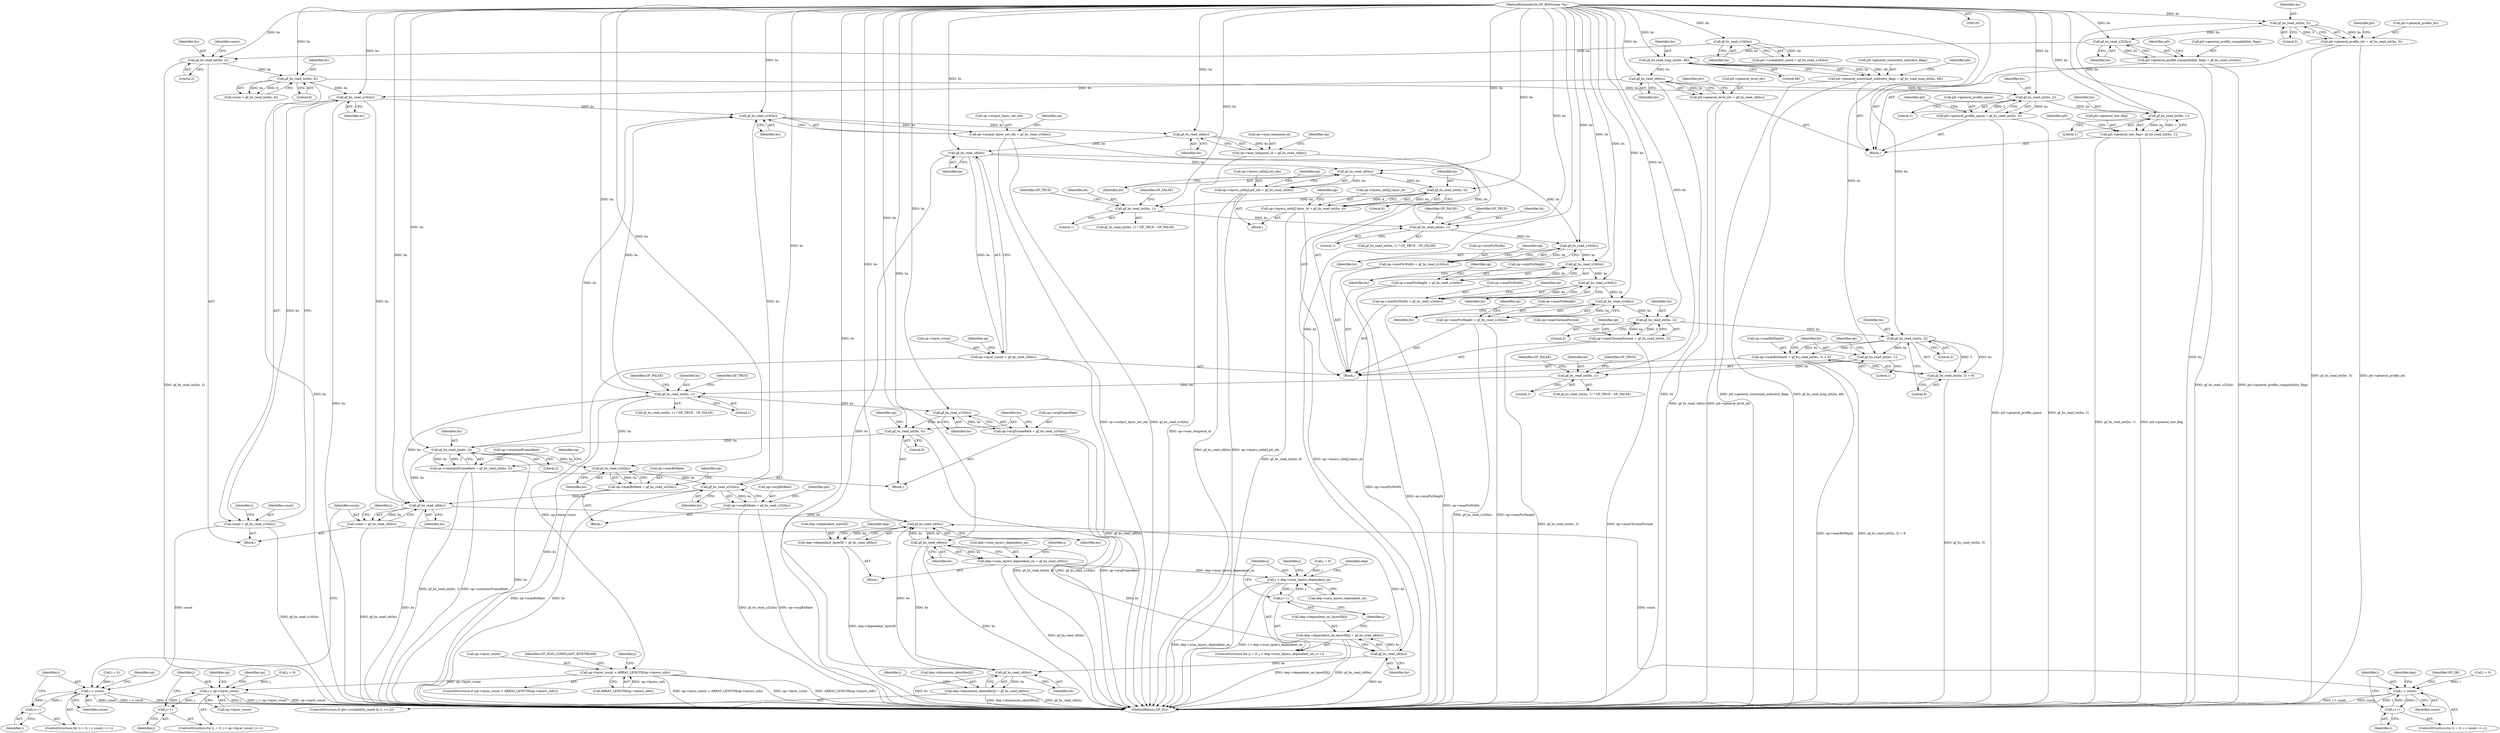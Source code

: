 digraph "0_gpac_90dc7f853d31b0a4e9441cba97feccf36d8b69a4@API" {
"1000172" [label="(Call,gf_bs_read_int(bs, 5))"];
"1000165" [label="(Call,gf_bs_read_int(bs, 1))"];
"1000158" [label="(Call,gf_bs_read_int(bs, 2))"];
"1000132" [label="(Call,gf_bs_read_int(bs, 6))"];
"1000127" [label="(Call,gf_bs_read_int(bs, 2))"];
"1000125" [label="(Call,gf_bs_read_u16(bs))"];
"1000105" [label="(MethodParameterIn,GF_BitStream *bs)"];
"1000192" [label="(Call,gf_bs_read_u8(bs))"];
"1000185" [label="(Call,gf_bs_read_long_int(bs, 48))"];
"1000179" [label="(Call,gf_bs_read_u32(bs))"];
"1000172" [label="(Call,gf_bs_read_int(bs, 5))"];
"1000168" [label="(Call,ptl->general_profile_idc = gf_bs_read_int(bs, 5))"];
"1000175" [label="(Call,ptl->general_profile_compatibility_flags = gf_bs_read_u32(bs))"];
"1000181" [label="(Call,ptl->general_constraint_indicator_flags = gf_bs_read_long_int(bs, 48))"];
"1000154" [label="(Call,ptl->general_profile_space = gf_bs_read_int(bs, 2))"];
"1000161" [label="(Call,ptl->general_tier_flag= gf_bs_read_int(bs, 1))"];
"1000188" [label="(Call,ptl->general_level_idc = gf_bs_read_u8(bs))"];
"1000201" [label="(Call,gf_bs_read_u16(bs))"];
"1000199" [label="(Call,count = gf_bs_read_u16(bs))"];
"1000207" [label="(Call,i < count)"];
"1000210" [label="(Call,i++)"];
"1000226" [label="(Call,gf_bs_read_u16(bs))"];
"1000222" [label="(Call,op->output_layer_set_idx = gf_bs_read_u16(bs))"];
"1000232" [label="(Call,gf_bs_read_u8(bs))"];
"1000228" [label="(Call,op->max_temporal_id = gf_bs_read_u8(bs))"];
"1000238" [label="(Call,gf_bs_read_u8(bs))"];
"1000234" [label="(Call,op->layer_count = gf_bs_read_u8(bs))"];
"1000241" [label="(Call,op->layer_count > ARRAY_LENGTH(op->layers_info))"];
"1000255" [label="(Call,j < op->layer_count)"];
"1000260" [label="(Call,j++)"];
"1000271" [label="(Call,gf_bs_read_u8(bs))"];
"1000263" [label="(Call,op->layers_info[j].ptl_idx = gf_bs_read_u8(bs))"];
"1000281" [label="(Call,gf_bs_read_int(bs, 6))"];
"1000273" [label="(Call,op->layers_info[j].layer_id = gf_bs_read_int(bs, 6))"];
"1000293" [label="(Call,gf_bs_read_int(bs, 1))"];
"1000307" [label="(Call,gf_bs_read_int(bs, 1))"];
"1000316" [label="(Call,gf_bs_read_u16(bs))"];
"1000312" [label="(Call,op->minPicWidth = gf_bs_read_u16(bs))"];
"1000322" [label="(Call,gf_bs_read_u16(bs))"];
"1000318" [label="(Call,op->minPicHeight = gf_bs_read_u16(bs))"];
"1000328" [label="(Call,gf_bs_read_u16(bs))"];
"1000324" [label="(Call,op->maxPicWidth = gf_bs_read_u16(bs))"];
"1000334" [label="(Call,gf_bs_read_u16(bs))"];
"1000330" [label="(Call,op->maxPicHeight = gf_bs_read_u16(bs))"];
"1000340" [label="(Call,gf_bs_read_int(bs, 2))"];
"1000336" [label="(Call,op->maxChromaFormat = gf_bs_read_int(bs, 2))"];
"1000348" [label="(Call,gf_bs_read_int(bs, 3))"];
"1000343" [label="(Call,op->maxBitDepth = gf_bs_read_int(bs, 3) + 8)"];
"1000347" [label="(Call,gf_bs_read_int(bs, 3) + 8)"];
"1000352" [label="(Call,gf_bs_read_int(bs, 1))"];
"1000360" [label="(Call,gf_bs_read_int(bs, 1))"];
"1000370" [label="(Call,gf_bs_read_int(bs, 1))"];
"1000384" [label="(Call,gf_bs_read_u16(bs))"];
"1000380" [label="(Call,op->avgFrameRate = gf_bs_read_u16(bs))"];
"1000386" [label="(Call,gf_bs_read_int(bs, 6))"];
"1000393" [label="(Call,gf_bs_read_int(bs, 2))"];
"1000389" [label="(Call,op->constantFrameRate = gf_bs_read_int(bs, 2))"];
"1000405" [label="(Call,gf_bs_read_u32(bs))"];
"1000401" [label="(Call,op->maxBitRate = gf_bs_read_u32(bs))"];
"1000411" [label="(Call,gf_bs_read_u32(bs))"];
"1000407" [label="(Call,op->avgBitRate = gf_bs_read_u32(bs))"];
"1000420" [label="(Call,gf_bs_read_u8(bs))"];
"1000418" [label="(Call,count = gf_bs_read_u8(bs))"];
"1000426" [label="(Call,i < count)"];
"1000429" [label="(Call,i++)"];
"1000445" [label="(Call,gf_bs_read_u8(bs))"];
"1000441" [label="(Call,dep->dependent_layerID = gf_bs_read_u8(bs))"];
"1000451" [label="(Call,gf_bs_read_u8(bs))"];
"1000447" [label="(Call,dep->num_layers_dependent_on = gf_bs_read_u8(bs))"];
"1000457" [label="(Call,j < dep->num_layers_dependent_on)"];
"1000462" [label="(Call,j++)"];
"1000470" [label="(Call,gf_bs_read_u8(bs))"];
"1000464" [label="(Call,dep->dependent_on_layerID[j] = gf_bs_read_u8(bs))"];
"1000496" [label="(Call,gf_bs_read_u8(bs))"];
"1000490" [label="(Call,dep->dimension_identifier[j] = gf_bs_read_u8(bs))"];
"1000177" [label="(Identifier,ptl)"];
"1000241" [label="(Call,op->layer_count > ARRAY_LENGTH(op->layers_info))"];
"1000243" [label="(Identifier,op)"];
"1000229" [label="(Call,op->max_temporal_id)"];
"1000482" [label="(ControlStructure,if (ptr->scalability_mask & (1 << j)))"];
"1000170" [label="(Identifier,ptl)"];
"1000200" [label="(Identifier,count)"];
"1000222" [label="(Call,op->output_layer_set_idx = gf_bs_read_u16(bs))"];
"1000332" [label="(Identifier,op)"];
"1000452" [label="(Identifier,bs)"];
"1000347" [label="(Call,gf_bs_read_int(bs, 3) + 8)"];
"1000322" [label="(Call,gf_bs_read_u16(bs))"];
"1000314" [label="(Identifier,op)"];
"1000256" [label="(Identifier,j)"];
"1000207" [label="(Call,i < count)"];
"1000262" [label="(Block,)"];
"1000442" [label="(Call,dep->dependent_layerID)"];
"1000133" [label="(Identifier,bs)"];
"1000348" [label="(Call,gf_bs_read_int(bs, 3))"];
"1000344" [label="(Call,op->maxBitDepth)"];
"1000283" [label="(Literal,6)"];
"1000491" [label="(Call,dep->dimension_identifier[j])"];
"1000210" [label="(Call,i++)"];
"1000331" [label="(Call,op->maxPicHeight)"];
"1000463" [label="(Identifier,j)"];
"1000199" [label="(Call,count = gf_bs_read_u16(bs))"];
"1000129" [label="(Literal,2)"];
"1000212" [label="(Block,)"];
"1000188" [label="(Call,ptl->general_level_idc = gf_bs_read_u8(bs))"];
"1000455" [label="(Identifier,j)"];
"1000370" [label="(Call,gf_bs_read_int(bs, 1))"];
"1000161" [label="(Call,ptl->general_tier_flag= gf_bs_read_int(bs, 1))"];
"1000134" [label="(Literal,6)"];
"1000228" [label="(Call,op->max_temporal_id = gf_bs_read_u8(bs))"];
"1000132" [label="(Call,gf_bs_read_int(bs, 6))"];
"1000309" [label="(Literal,1)"];
"1000337" [label="(Call,op->maxChromaFormat)"];
"1000127" [label="(Call,gf_bs_read_int(bs, 2))"];
"1000234" [label="(Call,op->layer_count = gf_bs_read_u8(bs))"];
"1000422" [label="(ControlStructure,for (i = 0; i < count; i++))"];
"1000317" [label="(Identifier,bs)"];
"1000319" [label="(Call,op->minPicHeight)"];
"1000257" [label="(Call,op->layer_count)"];
"1000371" [label="(Identifier,bs)"];
"1000424" [label="(Identifier,i)"];
"1000271" [label="(Call,gf_bs_read_u8(bs))"];
"1000316" [label="(Call,gf_bs_read_u16(bs))"];
"1000311" [label="(Identifier,GF_FALSE)"];
"1000381" [label="(Call,op->avgFrameRate)"];
"1000343" [label="(Call,op->maxBitDepth = gf_bs_read_int(bs, 3) + 8)"];
"1000292" [label="(Call,gf_bs_read_int(bs, 1) ? GF_TRUE : GF_FALSE)"];
"1000328" [label="(Call,gf_bs_read_u16(bs))"];
"1000445" [label="(Call,gf_bs_read_u8(bs))"];
"1000394" [label="(Identifier,bs)"];
"1000176" [label="(Call,ptl->general_profile_compatibility_flags)"];
"1000242" [label="(Call,op->layer_count)"];
"1000323" [label="(Identifier,bs)"];
"1000230" [label="(Identifier,op)"];
"1000465" [label="(Call,dep->dependent_on_layerID[j])"];
"1000505" [label="(MethodReturn,GF_Err)"];
"1000310" [label="(Identifier,GF_TRUE)"];
"1000245" [label="(Call,ARRAY_LENGTH(op->layers_info))"];
"1000179" [label="(Call,gf_bs_read_u32(bs))"];
"1000227" [label="(Identifier,bs)"];
"1000329" [label="(Identifier,bs)"];
"1000393" [label="(Call,gf_bs_read_int(bs, 2))"];
"1000474" [label="(Identifier,j)"];
"1000180" [label="(Identifier,bs)"];
"1000144" [label="(Block,)"];
"1000446" [label="(Identifier,bs)"];
"1000125" [label="(Call,gf_bs_read_u16(bs))"];
"1000173" [label="(Identifier,bs)"];
"1000325" [label="(Call,op->maxPicWidth)"];
"1000128" [label="(Identifier,bs)"];
"1000451" [label="(Call,gf_bs_read_u8(bs))"];
"1000205" [label="(Identifier,i)"];
"1000398" [label="(Identifier,op)"];
"1000407" [label="(Call,op->avgBitRate = gf_bs_read_u32(bs))"];
"1000419" [label="(Identifier,count)"];
"1000313" [label="(Call,op->minPicWidth)"];
"1000434" [label="(Identifier,dep)"];
"1000470" [label="(Call,gf_bs_read_u8(bs))"];
"1000203" [label="(ControlStructure,for (i = 0; i < count; i++))"];
"1000352" [label="(Call,gf_bs_read_int(bs, 1))"];
"1000226" [label="(Call,gf_bs_read_u16(bs))"];
"1000335" [label="(Identifier,bs)"];
"1000131" [label="(Identifier,count)"];
"1000429" [label="(Call,i++)"];
"1000264" [label="(Call,op->layers_info[j].ptl_idx)"];
"1000190" [label="(Identifier,ptl)"];
"1000459" [label="(Call,dep->num_layers_dependent_on)"];
"1000462" [label="(Call,j++)"];
"1000334" [label="(Call,gf_bs_read_u16(bs))"];
"1000261" [label="(Identifier,j)"];
"1000406" [label="(Identifier,bs)"];
"1000162" [label="(Call,ptl->general_tier_flag)"];
"1000202" [label="(Identifier,bs)"];
"1000490" [label="(Call,dep->dimension_identifier[j] = gf_bs_read_u8(bs))"];
"1000308" [label="(Identifier,bs)"];
"1000130" [label="(Call,count = gf_bs_read_int(bs, 6))"];
"1000430" [label="(Identifier,i)"];
"1000238" [label="(Call,gf_bs_read_u8(bs))"];
"1000175" [label="(Call,ptl->general_profile_compatibility_flags = gf_bs_read_u32(bs))"];
"1000277" [label="(Identifier,op)"];
"1000250" [label="(Identifier,GF_NON_COMPLIANT_BITSTREAM)"];
"1000504" [label="(Identifier,GF_OK)"];
"1000172" [label="(Call,gf_bs_read_int(bs, 5))"];
"1000106" [label="(Block,)"];
"1000389" [label="(Call,op->constantFrameRate = gf_bs_read_int(bs, 2))"];
"1000441" [label="(Call,dep->dependent_layerID = gf_bs_read_u8(bs))"];
"1000260" [label="(Call,j++)"];
"1000273" [label="(Call,op->layers_info[j].layer_id = gf_bs_read_int(bs, 6))"];
"1000345" [label="(Identifier,op)"];
"1000288" [label="(Identifier,op)"];
"1000232" [label="(Call,gf_bs_read_u8(bs))"];
"1000380" [label="(Call,op->avgFrameRate = gf_bs_read_u16(bs))"];
"1000183" [label="(Identifier,ptl)"];
"1000395" [label="(Literal,2)"];
"1000174" [label="(Literal,5)"];
"1000251" [label="(ControlStructure,for (j = 0; j < op->layer_count; j++))"];
"1000307" [label="(Call,gf_bs_read_int(bs, 1))"];
"1000318" [label="(Call,op->minPicHeight = gf_bs_read_u16(bs))"];
"1000126" [label="(Identifier,bs)"];
"1000324" [label="(Call,op->maxPicWidth = gf_bs_read_u16(bs))"];
"1000233" [label="(Identifier,bs)"];
"1000192" [label="(Call,gf_bs_read_u8(bs))"];
"1000363" [label="(Identifier,GF_TRUE)"];
"1000457" [label="(Call,j < dep->num_layers_dependent_on)"];
"1000458" [label="(Identifier,j)"];
"1000480" [label="(Identifier,j)"];
"1000385" [label="(Identifier,bs)"];
"1000158" [label="(Call,gf_bs_read_int(bs, 2))"];
"1000426" [label="(Call,i < count)"];
"1000208" [label="(Identifier,i)"];
"1000154" [label="(Call,ptl->general_profile_space = gf_bs_read_int(bs, 2))"];
"1000364" [label="(Identifier,GF_FALSE)"];
"1000186" [label="(Identifier,bs)"];
"1000418" [label="(Call,count = gf_bs_read_u8(bs))"];
"1000193" [label="(Identifier,bs)"];
"1000306" [label="(Call,gf_bs_read_int(bs, 1) ? GF_TRUE : GF_FALSE)"];
"1000330" [label="(Call,op->maxPicHeight = gf_bs_read_u16(bs))"];
"1000362" [label="(Literal,1)"];
"1000379" [label="(Block,)"];
"1000400" [label="(Block,)"];
"1000215" [label="(Identifier,op)"];
"1000411" [label="(Call,gf_bs_read_u32(bs))"];
"1000326" [label="(Identifier,op)"];
"1000267" [label="(Identifier,op)"];
"1000453" [label="(ControlStructure,for (j = 0; j < dep->num_layers_dependent_on; j++))"];
"1000454" [label="(Call,j = 0)"];
"1000391" [label="(Identifier,op)"];
"1000167" [label="(Literal,1)"];
"1000121" [label="(Call,ptr->scalability_mask = gf_bs_read_u16(bs))"];
"1000295" [label="(Literal,1)"];
"1000185" [label="(Call,gf_bs_read_long_int(bs, 48))"];
"1000351" [label="(Literal,8)"];
"1000360" [label="(Call,gf_bs_read_int(bs, 1))"];
"1000412" [label="(Identifier,bs)"];
"1000423" [label="(Call,i = 0)"];
"1000420" [label="(Call,gf_bs_read_u8(bs))"];
"1000155" [label="(Call,ptl->general_profile_space)"];
"1000341" [label="(Identifier,bs)"];
"1000384" [label="(Call,gf_bs_read_u16(bs))"];
"1000204" [label="(Call,i = 0)"];
"1000350" [label="(Literal,3)"];
"1000201" [label="(Call,gf_bs_read_u16(bs))"];
"1000431" [label="(Block,)"];
"1000239" [label="(Identifier,bs)"];
"1000497" [label="(Identifier,bs)"];
"1000189" [label="(Call,ptl->general_level_idc)"];
"1000168" [label="(Call,ptl->general_profile_idc = gf_bs_read_int(bs, 5))"];
"1000297" [label="(Identifier,GF_FALSE)"];
"1000390" [label="(Call,op->constantFrameRate)"];
"1000182" [label="(Call,ptl->general_constraint_indicator_flags)"];
"1000272" [label="(Identifier,bs)"];
"1000349" [label="(Identifier,bs)"];
"1000165" [label="(Call,gf_bs_read_int(bs, 1))"];
"1000281" [label="(Call,gf_bs_read_int(bs, 6))"];
"1000428" [label="(Identifier,count)"];
"1000401" [label="(Call,op->maxBitRate = gf_bs_read_u32(bs))"];
"1000357" [label="(Identifier,op)"];
"1000223" [label="(Call,op->output_layer_set_idx)"];
"1000373" [label="(Identifier,GF_TRUE)"];
"1000169" [label="(Call,ptl->general_profile_idc)"];
"1000296" [label="(Identifier,GF_TRUE)"];
"1000235" [label="(Call,op->layer_count)"];
"1000263" [label="(Call,op->layers_info[j].ptl_idx = gf_bs_read_u8(bs))"];
"1000388" [label="(Literal,6)"];
"1000274" [label="(Call,op->layers_info[j].layer_id)"];
"1000415" [label="(Identifier,ptr)"];
"1000166" [label="(Identifier,bs)"];
"1000293" [label="(Call,gf_bs_read_int(bs, 1))"];
"1000448" [label="(Call,dep->num_layers_dependent_on)"];
"1000160" [label="(Literal,2)"];
"1000187" [label="(Literal,48)"];
"1000387" [label="(Identifier,bs)"];
"1000496" [label="(Call,gf_bs_read_u8(bs))"];
"1000336" [label="(Call,op->maxChromaFormat = gf_bs_read_int(bs, 2))"];
"1000464" [label="(Call,dep->dependent_on_layerID[j] = gf_bs_read_u8(bs))"];
"1000471" [label="(Identifier,bs)"];
"1000386" [label="(Call,gf_bs_read_int(bs, 6))"];
"1000252" [label="(Call,j = 0)"];
"1000361" [label="(Identifier,bs)"];
"1000408" [label="(Call,op->avgBitRate)"];
"1000354" [label="(Literal,1)"];
"1000294" [label="(Identifier,bs)"];
"1000209" [label="(Identifier,count)"];
"1000338" [label="(Identifier,op)"];
"1000427" [label="(Identifier,i)"];
"1000342" [label="(Literal,2)"];
"1000447" [label="(Call,dep->num_layers_dependent_on = gf_bs_read_u8(bs))"];
"1000369" [label="(Call,gf_bs_read_int(bs, 1) ? GF_TRUE : GF_FALSE)"];
"1000181" [label="(Call,ptl->general_constraint_indicator_flags = gf_bs_read_long_int(bs, 48))"];
"1000253" [label="(Identifier,j)"];
"1000372" [label="(Literal,1)"];
"1000374" [label="(Identifier,GF_FALSE)"];
"1000236" [label="(Identifier,op)"];
"1000240" [label="(ControlStructure,if (op->layer_count > ARRAY_LENGTH(op->layers_info)))"];
"1000312" [label="(Call,op->minPicWidth = gf_bs_read_u16(bs))"];
"1000449" [label="(Identifier,dep)"];
"1000467" [label="(Identifier,dep)"];
"1000340" [label="(Call,gf_bs_read_int(bs, 2))"];
"1000402" [label="(Call,op->maxBitRate)"];
"1000105" [label="(MethodParameterIn,GF_BitStream *bs)"];
"1000282" [label="(Identifier,bs)"];
"1000359" [label="(Call,gf_bs_read_int(bs, 1) ? GF_TRUE : GF_FALSE)"];
"1000353" [label="(Identifier,bs)"];
"1000196" [label="(Identifier,ptr)"];
"1000409" [label="(Identifier,op)"];
"1000421" [label="(Identifier,bs)"];
"1000405" [label="(Call,gf_bs_read_u32(bs))"];
"1000320" [label="(Identifier,op)"];
"1000159" [label="(Identifier,bs)"];
"1000255" [label="(Call,j < op->layer_count)"];
"1000211" [label="(Identifier,i)"];
"1000163" [label="(Identifier,ptl)"];
"1000172" -> "1000168"  [label="AST: "];
"1000172" -> "1000174"  [label="CFG: "];
"1000173" -> "1000172"  [label="AST: "];
"1000174" -> "1000172"  [label="AST: "];
"1000168" -> "1000172"  [label="CFG: "];
"1000172" -> "1000168"  [label="DDG: bs"];
"1000172" -> "1000168"  [label="DDG: 5"];
"1000165" -> "1000172"  [label="DDG: bs"];
"1000105" -> "1000172"  [label="DDG: bs"];
"1000172" -> "1000179"  [label="DDG: bs"];
"1000165" -> "1000161"  [label="AST: "];
"1000165" -> "1000167"  [label="CFG: "];
"1000166" -> "1000165"  [label="AST: "];
"1000167" -> "1000165"  [label="AST: "];
"1000161" -> "1000165"  [label="CFG: "];
"1000165" -> "1000161"  [label="DDG: bs"];
"1000165" -> "1000161"  [label="DDG: 1"];
"1000158" -> "1000165"  [label="DDG: bs"];
"1000105" -> "1000165"  [label="DDG: bs"];
"1000158" -> "1000154"  [label="AST: "];
"1000158" -> "1000160"  [label="CFG: "];
"1000159" -> "1000158"  [label="AST: "];
"1000160" -> "1000158"  [label="AST: "];
"1000154" -> "1000158"  [label="CFG: "];
"1000158" -> "1000154"  [label="DDG: bs"];
"1000158" -> "1000154"  [label="DDG: 2"];
"1000132" -> "1000158"  [label="DDG: bs"];
"1000192" -> "1000158"  [label="DDG: bs"];
"1000105" -> "1000158"  [label="DDG: bs"];
"1000132" -> "1000130"  [label="AST: "];
"1000132" -> "1000134"  [label="CFG: "];
"1000133" -> "1000132"  [label="AST: "];
"1000134" -> "1000132"  [label="AST: "];
"1000130" -> "1000132"  [label="CFG: "];
"1000132" -> "1000505"  [label="DDG: bs"];
"1000132" -> "1000130"  [label="DDG: bs"];
"1000132" -> "1000130"  [label="DDG: 6"];
"1000127" -> "1000132"  [label="DDG: bs"];
"1000105" -> "1000132"  [label="DDG: bs"];
"1000132" -> "1000201"  [label="DDG: bs"];
"1000127" -> "1000106"  [label="AST: "];
"1000127" -> "1000129"  [label="CFG: "];
"1000128" -> "1000127"  [label="AST: "];
"1000129" -> "1000127"  [label="AST: "];
"1000131" -> "1000127"  [label="CFG: "];
"1000127" -> "1000505"  [label="DDG: gf_bs_read_int(bs, 2)"];
"1000125" -> "1000127"  [label="DDG: bs"];
"1000105" -> "1000127"  [label="DDG: bs"];
"1000125" -> "1000121"  [label="AST: "];
"1000125" -> "1000126"  [label="CFG: "];
"1000126" -> "1000125"  [label="AST: "];
"1000121" -> "1000125"  [label="CFG: "];
"1000125" -> "1000121"  [label="DDG: bs"];
"1000105" -> "1000125"  [label="DDG: bs"];
"1000105" -> "1000103"  [label="AST: "];
"1000105" -> "1000505"  [label="DDG: bs"];
"1000105" -> "1000179"  [label="DDG: bs"];
"1000105" -> "1000185"  [label="DDG: bs"];
"1000105" -> "1000192"  [label="DDG: bs"];
"1000105" -> "1000201"  [label="DDG: bs"];
"1000105" -> "1000226"  [label="DDG: bs"];
"1000105" -> "1000232"  [label="DDG: bs"];
"1000105" -> "1000238"  [label="DDG: bs"];
"1000105" -> "1000271"  [label="DDG: bs"];
"1000105" -> "1000281"  [label="DDG: bs"];
"1000105" -> "1000293"  [label="DDG: bs"];
"1000105" -> "1000307"  [label="DDG: bs"];
"1000105" -> "1000316"  [label="DDG: bs"];
"1000105" -> "1000322"  [label="DDG: bs"];
"1000105" -> "1000328"  [label="DDG: bs"];
"1000105" -> "1000334"  [label="DDG: bs"];
"1000105" -> "1000340"  [label="DDG: bs"];
"1000105" -> "1000348"  [label="DDG: bs"];
"1000105" -> "1000352"  [label="DDG: bs"];
"1000105" -> "1000360"  [label="DDG: bs"];
"1000105" -> "1000370"  [label="DDG: bs"];
"1000105" -> "1000384"  [label="DDG: bs"];
"1000105" -> "1000386"  [label="DDG: bs"];
"1000105" -> "1000393"  [label="DDG: bs"];
"1000105" -> "1000405"  [label="DDG: bs"];
"1000105" -> "1000411"  [label="DDG: bs"];
"1000105" -> "1000420"  [label="DDG: bs"];
"1000105" -> "1000445"  [label="DDG: bs"];
"1000105" -> "1000451"  [label="DDG: bs"];
"1000105" -> "1000470"  [label="DDG: bs"];
"1000105" -> "1000496"  [label="DDG: bs"];
"1000192" -> "1000188"  [label="AST: "];
"1000192" -> "1000193"  [label="CFG: "];
"1000193" -> "1000192"  [label="AST: "];
"1000188" -> "1000192"  [label="CFG: "];
"1000192" -> "1000505"  [label="DDG: bs"];
"1000192" -> "1000188"  [label="DDG: bs"];
"1000185" -> "1000192"  [label="DDG: bs"];
"1000192" -> "1000201"  [label="DDG: bs"];
"1000185" -> "1000181"  [label="AST: "];
"1000185" -> "1000187"  [label="CFG: "];
"1000186" -> "1000185"  [label="AST: "];
"1000187" -> "1000185"  [label="AST: "];
"1000181" -> "1000185"  [label="CFG: "];
"1000185" -> "1000181"  [label="DDG: bs"];
"1000185" -> "1000181"  [label="DDG: 48"];
"1000179" -> "1000185"  [label="DDG: bs"];
"1000179" -> "1000175"  [label="AST: "];
"1000179" -> "1000180"  [label="CFG: "];
"1000180" -> "1000179"  [label="AST: "];
"1000175" -> "1000179"  [label="CFG: "];
"1000179" -> "1000175"  [label="DDG: bs"];
"1000168" -> "1000144"  [label="AST: "];
"1000169" -> "1000168"  [label="AST: "];
"1000177" -> "1000168"  [label="CFG: "];
"1000168" -> "1000505"  [label="DDG: gf_bs_read_int(bs, 5)"];
"1000168" -> "1000505"  [label="DDG: ptl->general_profile_idc"];
"1000175" -> "1000144"  [label="AST: "];
"1000176" -> "1000175"  [label="AST: "];
"1000183" -> "1000175"  [label="CFG: "];
"1000175" -> "1000505"  [label="DDG: gf_bs_read_u32(bs)"];
"1000175" -> "1000505"  [label="DDG: ptl->general_profile_compatibility_flags"];
"1000181" -> "1000144"  [label="AST: "];
"1000182" -> "1000181"  [label="AST: "];
"1000190" -> "1000181"  [label="CFG: "];
"1000181" -> "1000505"  [label="DDG: ptl->general_constraint_indicator_flags"];
"1000181" -> "1000505"  [label="DDG: gf_bs_read_long_int(bs, 48)"];
"1000154" -> "1000144"  [label="AST: "];
"1000155" -> "1000154"  [label="AST: "];
"1000163" -> "1000154"  [label="CFG: "];
"1000154" -> "1000505"  [label="DDG: ptl->general_profile_space"];
"1000154" -> "1000505"  [label="DDG: gf_bs_read_int(bs, 2)"];
"1000161" -> "1000144"  [label="AST: "];
"1000162" -> "1000161"  [label="AST: "];
"1000170" -> "1000161"  [label="CFG: "];
"1000161" -> "1000505"  [label="DDG: ptl->general_tier_flag"];
"1000161" -> "1000505"  [label="DDG: gf_bs_read_int(bs, 1)"];
"1000188" -> "1000144"  [label="AST: "];
"1000189" -> "1000188"  [label="AST: "];
"1000196" -> "1000188"  [label="CFG: "];
"1000188" -> "1000505"  [label="DDG: ptl->general_level_idc"];
"1000188" -> "1000505"  [label="DDG: gf_bs_read_u8(bs)"];
"1000201" -> "1000199"  [label="AST: "];
"1000201" -> "1000202"  [label="CFG: "];
"1000202" -> "1000201"  [label="AST: "];
"1000199" -> "1000201"  [label="CFG: "];
"1000201" -> "1000505"  [label="DDG: bs"];
"1000201" -> "1000199"  [label="DDG: bs"];
"1000201" -> "1000226"  [label="DDG: bs"];
"1000201" -> "1000420"  [label="DDG: bs"];
"1000199" -> "1000106"  [label="AST: "];
"1000200" -> "1000199"  [label="AST: "];
"1000205" -> "1000199"  [label="CFG: "];
"1000199" -> "1000505"  [label="DDG: gf_bs_read_u16(bs)"];
"1000199" -> "1000207"  [label="DDG: count"];
"1000207" -> "1000203"  [label="AST: "];
"1000207" -> "1000209"  [label="CFG: "];
"1000208" -> "1000207"  [label="AST: "];
"1000209" -> "1000207"  [label="AST: "];
"1000215" -> "1000207"  [label="CFG: "];
"1000419" -> "1000207"  [label="CFG: "];
"1000207" -> "1000505"  [label="DDG: count"];
"1000207" -> "1000505"  [label="DDG: i"];
"1000207" -> "1000505"  [label="DDG: i < count"];
"1000210" -> "1000207"  [label="DDG: i"];
"1000204" -> "1000207"  [label="DDG: i"];
"1000207" -> "1000210"  [label="DDG: i"];
"1000210" -> "1000203"  [label="AST: "];
"1000210" -> "1000211"  [label="CFG: "];
"1000211" -> "1000210"  [label="AST: "];
"1000208" -> "1000210"  [label="CFG: "];
"1000226" -> "1000222"  [label="AST: "];
"1000226" -> "1000227"  [label="CFG: "];
"1000227" -> "1000226"  [label="AST: "];
"1000222" -> "1000226"  [label="CFG: "];
"1000226" -> "1000222"  [label="DDG: bs"];
"1000393" -> "1000226"  [label="DDG: bs"];
"1000411" -> "1000226"  [label="DDG: bs"];
"1000370" -> "1000226"  [label="DDG: bs"];
"1000226" -> "1000232"  [label="DDG: bs"];
"1000222" -> "1000212"  [label="AST: "];
"1000223" -> "1000222"  [label="AST: "];
"1000230" -> "1000222"  [label="CFG: "];
"1000222" -> "1000505"  [label="DDG: op->output_layer_set_idx"];
"1000222" -> "1000505"  [label="DDG: gf_bs_read_u16(bs)"];
"1000232" -> "1000228"  [label="AST: "];
"1000232" -> "1000233"  [label="CFG: "];
"1000233" -> "1000232"  [label="AST: "];
"1000228" -> "1000232"  [label="CFG: "];
"1000232" -> "1000228"  [label="DDG: bs"];
"1000232" -> "1000238"  [label="DDG: bs"];
"1000228" -> "1000212"  [label="AST: "];
"1000229" -> "1000228"  [label="AST: "];
"1000236" -> "1000228"  [label="CFG: "];
"1000228" -> "1000505"  [label="DDG: op->max_temporal_id"];
"1000238" -> "1000234"  [label="AST: "];
"1000238" -> "1000239"  [label="CFG: "];
"1000239" -> "1000238"  [label="AST: "];
"1000234" -> "1000238"  [label="CFG: "];
"1000238" -> "1000505"  [label="DDG: bs"];
"1000238" -> "1000234"  [label="DDG: bs"];
"1000238" -> "1000271"  [label="DDG: bs"];
"1000238" -> "1000316"  [label="DDG: bs"];
"1000234" -> "1000212"  [label="AST: "];
"1000235" -> "1000234"  [label="AST: "];
"1000243" -> "1000234"  [label="CFG: "];
"1000234" -> "1000505"  [label="DDG: gf_bs_read_u8(bs)"];
"1000234" -> "1000241"  [label="DDG: op->layer_count"];
"1000241" -> "1000240"  [label="AST: "];
"1000241" -> "1000245"  [label="CFG: "];
"1000242" -> "1000241"  [label="AST: "];
"1000245" -> "1000241"  [label="AST: "];
"1000250" -> "1000241"  [label="CFG: "];
"1000253" -> "1000241"  [label="CFG: "];
"1000241" -> "1000505"  [label="DDG: op->layer_count"];
"1000241" -> "1000505"  [label="DDG: ARRAY_LENGTH(op->layers_info)"];
"1000241" -> "1000505"  [label="DDG: op->layer_count > ARRAY_LENGTH(op->layers_info)"];
"1000245" -> "1000241"  [label="DDG: op->layers_info"];
"1000241" -> "1000255"  [label="DDG: op->layer_count"];
"1000255" -> "1000251"  [label="AST: "];
"1000255" -> "1000257"  [label="CFG: "];
"1000256" -> "1000255"  [label="AST: "];
"1000257" -> "1000255"  [label="AST: "];
"1000267" -> "1000255"  [label="CFG: "];
"1000314" -> "1000255"  [label="CFG: "];
"1000255" -> "1000505"  [label="DDG: j < op->layer_count"];
"1000255" -> "1000505"  [label="DDG: op->layer_count"];
"1000255" -> "1000505"  [label="DDG: j"];
"1000252" -> "1000255"  [label="DDG: j"];
"1000260" -> "1000255"  [label="DDG: j"];
"1000255" -> "1000260"  [label="DDG: j"];
"1000260" -> "1000251"  [label="AST: "];
"1000260" -> "1000261"  [label="CFG: "];
"1000261" -> "1000260"  [label="AST: "];
"1000256" -> "1000260"  [label="CFG: "];
"1000271" -> "1000263"  [label="AST: "];
"1000271" -> "1000272"  [label="CFG: "];
"1000272" -> "1000271"  [label="AST: "];
"1000263" -> "1000271"  [label="CFG: "];
"1000271" -> "1000263"  [label="DDG: bs"];
"1000307" -> "1000271"  [label="DDG: bs"];
"1000271" -> "1000281"  [label="DDG: bs"];
"1000263" -> "1000262"  [label="AST: "];
"1000264" -> "1000263"  [label="AST: "];
"1000277" -> "1000263"  [label="CFG: "];
"1000263" -> "1000505"  [label="DDG: op->layers_info[j].ptl_idx"];
"1000263" -> "1000505"  [label="DDG: gf_bs_read_u8(bs)"];
"1000281" -> "1000273"  [label="AST: "];
"1000281" -> "1000283"  [label="CFG: "];
"1000282" -> "1000281"  [label="AST: "];
"1000283" -> "1000281"  [label="AST: "];
"1000273" -> "1000281"  [label="CFG: "];
"1000281" -> "1000273"  [label="DDG: bs"];
"1000281" -> "1000273"  [label="DDG: 6"];
"1000281" -> "1000293"  [label="DDG: bs"];
"1000273" -> "1000262"  [label="AST: "];
"1000274" -> "1000273"  [label="AST: "];
"1000288" -> "1000273"  [label="CFG: "];
"1000273" -> "1000505"  [label="DDG: op->layers_info[j].layer_id"];
"1000273" -> "1000505"  [label="DDG: gf_bs_read_int(bs, 6)"];
"1000293" -> "1000292"  [label="AST: "];
"1000293" -> "1000295"  [label="CFG: "];
"1000294" -> "1000293"  [label="AST: "];
"1000295" -> "1000293"  [label="AST: "];
"1000296" -> "1000293"  [label="CFG: "];
"1000297" -> "1000293"  [label="CFG: "];
"1000293" -> "1000307"  [label="DDG: bs"];
"1000307" -> "1000306"  [label="AST: "];
"1000307" -> "1000309"  [label="CFG: "];
"1000308" -> "1000307"  [label="AST: "];
"1000309" -> "1000307"  [label="AST: "];
"1000310" -> "1000307"  [label="CFG: "];
"1000311" -> "1000307"  [label="CFG: "];
"1000307" -> "1000316"  [label="DDG: bs"];
"1000316" -> "1000312"  [label="AST: "];
"1000316" -> "1000317"  [label="CFG: "];
"1000317" -> "1000316"  [label="AST: "];
"1000312" -> "1000316"  [label="CFG: "];
"1000316" -> "1000312"  [label="DDG: bs"];
"1000316" -> "1000322"  [label="DDG: bs"];
"1000312" -> "1000212"  [label="AST: "];
"1000313" -> "1000312"  [label="AST: "];
"1000320" -> "1000312"  [label="CFG: "];
"1000312" -> "1000505"  [label="DDG: op->minPicWidth"];
"1000322" -> "1000318"  [label="AST: "];
"1000322" -> "1000323"  [label="CFG: "];
"1000323" -> "1000322"  [label="AST: "];
"1000318" -> "1000322"  [label="CFG: "];
"1000322" -> "1000318"  [label="DDG: bs"];
"1000322" -> "1000328"  [label="DDG: bs"];
"1000318" -> "1000212"  [label="AST: "];
"1000319" -> "1000318"  [label="AST: "];
"1000326" -> "1000318"  [label="CFG: "];
"1000318" -> "1000505"  [label="DDG: op->minPicHeight"];
"1000328" -> "1000324"  [label="AST: "];
"1000328" -> "1000329"  [label="CFG: "];
"1000329" -> "1000328"  [label="AST: "];
"1000324" -> "1000328"  [label="CFG: "];
"1000328" -> "1000324"  [label="DDG: bs"];
"1000328" -> "1000334"  [label="DDG: bs"];
"1000324" -> "1000212"  [label="AST: "];
"1000325" -> "1000324"  [label="AST: "];
"1000332" -> "1000324"  [label="CFG: "];
"1000324" -> "1000505"  [label="DDG: op->maxPicWidth"];
"1000334" -> "1000330"  [label="AST: "];
"1000334" -> "1000335"  [label="CFG: "];
"1000335" -> "1000334"  [label="AST: "];
"1000330" -> "1000334"  [label="CFG: "];
"1000334" -> "1000330"  [label="DDG: bs"];
"1000334" -> "1000340"  [label="DDG: bs"];
"1000330" -> "1000212"  [label="AST: "];
"1000331" -> "1000330"  [label="AST: "];
"1000338" -> "1000330"  [label="CFG: "];
"1000330" -> "1000505"  [label="DDG: gf_bs_read_u16(bs)"];
"1000330" -> "1000505"  [label="DDG: op->maxPicHeight"];
"1000340" -> "1000336"  [label="AST: "];
"1000340" -> "1000342"  [label="CFG: "];
"1000341" -> "1000340"  [label="AST: "];
"1000342" -> "1000340"  [label="AST: "];
"1000336" -> "1000340"  [label="CFG: "];
"1000340" -> "1000336"  [label="DDG: bs"];
"1000340" -> "1000336"  [label="DDG: 2"];
"1000340" -> "1000348"  [label="DDG: bs"];
"1000336" -> "1000212"  [label="AST: "];
"1000337" -> "1000336"  [label="AST: "];
"1000345" -> "1000336"  [label="CFG: "];
"1000336" -> "1000505"  [label="DDG: gf_bs_read_int(bs, 2)"];
"1000336" -> "1000505"  [label="DDG: op->maxChromaFormat"];
"1000348" -> "1000347"  [label="AST: "];
"1000348" -> "1000350"  [label="CFG: "];
"1000349" -> "1000348"  [label="AST: "];
"1000350" -> "1000348"  [label="AST: "];
"1000351" -> "1000348"  [label="CFG: "];
"1000348" -> "1000343"  [label="DDG: bs"];
"1000348" -> "1000343"  [label="DDG: 3"];
"1000348" -> "1000347"  [label="DDG: bs"];
"1000348" -> "1000347"  [label="DDG: 3"];
"1000348" -> "1000352"  [label="DDG: bs"];
"1000343" -> "1000212"  [label="AST: "];
"1000343" -> "1000347"  [label="CFG: "];
"1000344" -> "1000343"  [label="AST: "];
"1000347" -> "1000343"  [label="AST: "];
"1000353" -> "1000343"  [label="CFG: "];
"1000343" -> "1000505"  [label="DDG: op->maxBitDepth"];
"1000343" -> "1000505"  [label="DDG: gf_bs_read_int(bs, 3) + 8"];
"1000347" -> "1000351"  [label="CFG: "];
"1000351" -> "1000347"  [label="AST: "];
"1000347" -> "1000505"  [label="DDG: gf_bs_read_int(bs, 3)"];
"1000352" -> "1000212"  [label="AST: "];
"1000352" -> "1000354"  [label="CFG: "];
"1000353" -> "1000352"  [label="AST: "];
"1000354" -> "1000352"  [label="AST: "];
"1000357" -> "1000352"  [label="CFG: "];
"1000352" -> "1000360"  [label="DDG: bs"];
"1000360" -> "1000359"  [label="AST: "];
"1000360" -> "1000362"  [label="CFG: "];
"1000361" -> "1000360"  [label="AST: "];
"1000362" -> "1000360"  [label="AST: "];
"1000363" -> "1000360"  [label="CFG: "];
"1000364" -> "1000360"  [label="CFG: "];
"1000360" -> "1000370"  [label="DDG: bs"];
"1000370" -> "1000369"  [label="AST: "];
"1000370" -> "1000372"  [label="CFG: "];
"1000371" -> "1000370"  [label="AST: "];
"1000372" -> "1000370"  [label="AST: "];
"1000373" -> "1000370"  [label="CFG: "];
"1000374" -> "1000370"  [label="CFG: "];
"1000370" -> "1000505"  [label="DDG: bs"];
"1000370" -> "1000384"  [label="DDG: bs"];
"1000370" -> "1000405"  [label="DDG: bs"];
"1000370" -> "1000420"  [label="DDG: bs"];
"1000384" -> "1000380"  [label="AST: "];
"1000384" -> "1000385"  [label="CFG: "];
"1000385" -> "1000384"  [label="AST: "];
"1000380" -> "1000384"  [label="CFG: "];
"1000384" -> "1000380"  [label="DDG: bs"];
"1000384" -> "1000386"  [label="DDG: bs"];
"1000380" -> "1000379"  [label="AST: "];
"1000381" -> "1000380"  [label="AST: "];
"1000387" -> "1000380"  [label="CFG: "];
"1000380" -> "1000505"  [label="DDG: gf_bs_read_u16(bs)"];
"1000380" -> "1000505"  [label="DDG: op->avgFrameRate"];
"1000386" -> "1000379"  [label="AST: "];
"1000386" -> "1000388"  [label="CFG: "];
"1000387" -> "1000386"  [label="AST: "];
"1000388" -> "1000386"  [label="AST: "];
"1000391" -> "1000386"  [label="CFG: "];
"1000386" -> "1000505"  [label="DDG: gf_bs_read_int(bs, 6)"];
"1000386" -> "1000393"  [label="DDG: bs"];
"1000393" -> "1000389"  [label="AST: "];
"1000393" -> "1000395"  [label="CFG: "];
"1000394" -> "1000393"  [label="AST: "];
"1000395" -> "1000393"  [label="AST: "];
"1000389" -> "1000393"  [label="CFG: "];
"1000393" -> "1000505"  [label="DDG: bs"];
"1000393" -> "1000389"  [label="DDG: bs"];
"1000393" -> "1000389"  [label="DDG: 2"];
"1000393" -> "1000405"  [label="DDG: bs"];
"1000393" -> "1000420"  [label="DDG: bs"];
"1000389" -> "1000379"  [label="AST: "];
"1000390" -> "1000389"  [label="AST: "];
"1000398" -> "1000389"  [label="CFG: "];
"1000389" -> "1000505"  [label="DDG: gf_bs_read_int(bs, 2)"];
"1000389" -> "1000505"  [label="DDG: op->constantFrameRate"];
"1000405" -> "1000401"  [label="AST: "];
"1000405" -> "1000406"  [label="CFG: "];
"1000406" -> "1000405"  [label="AST: "];
"1000401" -> "1000405"  [label="CFG: "];
"1000405" -> "1000401"  [label="DDG: bs"];
"1000405" -> "1000411"  [label="DDG: bs"];
"1000401" -> "1000400"  [label="AST: "];
"1000402" -> "1000401"  [label="AST: "];
"1000409" -> "1000401"  [label="CFG: "];
"1000401" -> "1000505"  [label="DDG: op->maxBitRate"];
"1000411" -> "1000407"  [label="AST: "];
"1000411" -> "1000412"  [label="CFG: "];
"1000412" -> "1000411"  [label="AST: "];
"1000407" -> "1000411"  [label="CFG: "];
"1000411" -> "1000505"  [label="DDG: bs"];
"1000411" -> "1000407"  [label="DDG: bs"];
"1000411" -> "1000420"  [label="DDG: bs"];
"1000407" -> "1000400"  [label="AST: "];
"1000408" -> "1000407"  [label="AST: "];
"1000415" -> "1000407"  [label="CFG: "];
"1000407" -> "1000505"  [label="DDG: gf_bs_read_u32(bs)"];
"1000407" -> "1000505"  [label="DDG: op->avgBitRate"];
"1000420" -> "1000418"  [label="AST: "];
"1000420" -> "1000421"  [label="CFG: "];
"1000421" -> "1000420"  [label="AST: "];
"1000418" -> "1000420"  [label="CFG: "];
"1000420" -> "1000505"  [label="DDG: bs"];
"1000420" -> "1000418"  [label="DDG: bs"];
"1000420" -> "1000445"  [label="DDG: bs"];
"1000418" -> "1000106"  [label="AST: "];
"1000419" -> "1000418"  [label="AST: "];
"1000424" -> "1000418"  [label="CFG: "];
"1000418" -> "1000505"  [label="DDG: gf_bs_read_u8(bs)"];
"1000418" -> "1000426"  [label="DDG: count"];
"1000426" -> "1000422"  [label="AST: "];
"1000426" -> "1000428"  [label="CFG: "];
"1000427" -> "1000426"  [label="AST: "];
"1000428" -> "1000426"  [label="AST: "];
"1000434" -> "1000426"  [label="CFG: "];
"1000504" -> "1000426"  [label="CFG: "];
"1000426" -> "1000505"  [label="DDG: count"];
"1000426" -> "1000505"  [label="DDG: i"];
"1000426" -> "1000505"  [label="DDG: i < count"];
"1000423" -> "1000426"  [label="DDG: i"];
"1000429" -> "1000426"  [label="DDG: i"];
"1000426" -> "1000429"  [label="DDG: i"];
"1000429" -> "1000422"  [label="AST: "];
"1000429" -> "1000430"  [label="CFG: "];
"1000430" -> "1000429"  [label="AST: "];
"1000427" -> "1000429"  [label="CFG: "];
"1000445" -> "1000441"  [label="AST: "];
"1000445" -> "1000446"  [label="CFG: "];
"1000446" -> "1000445"  [label="AST: "];
"1000441" -> "1000445"  [label="CFG: "];
"1000445" -> "1000441"  [label="DDG: bs"];
"1000496" -> "1000445"  [label="DDG: bs"];
"1000451" -> "1000445"  [label="DDG: bs"];
"1000470" -> "1000445"  [label="DDG: bs"];
"1000445" -> "1000451"  [label="DDG: bs"];
"1000441" -> "1000431"  [label="AST: "];
"1000442" -> "1000441"  [label="AST: "];
"1000449" -> "1000441"  [label="CFG: "];
"1000441" -> "1000505"  [label="DDG: dep->dependent_layerID"];
"1000451" -> "1000447"  [label="AST: "];
"1000451" -> "1000452"  [label="CFG: "];
"1000452" -> "1000451"  [label="AST: "];
"1000447" -> "1000451"  [label="CFG: "];
"1000451" -> "1000505"  [label="DDG: bs"];
"1000451" -> "1000447"  [label="DDG: bs"];
"1000451" -> "1000470"  [label="DDG: bs"];
"1000451" -> "1000496"  [label="DDG: bs"];
"1000447" -> "1000431"  [label="AST: "];
"1000448" -> "1000447"  [label="AST: "];
"1000455" -> "1000447"  [label="CFG: "];
"1000447" -> "1000505"  [label="DDG: gf_bs_read_u8(bs)"];
"1000447" -> "1000457"  [label="DDG: dep->num_layers_dependent_on"];
"1000457" -> "1000453"  [label="AST: "];
"1000457" -> "1000459"  [label="CFG: "];
"1000458" -> "1000457"  [label="AST: "];
"1000459" -> "1000457"  [label="AST: "];
"1000467" -> "1000457"  [label="CFG: "];
"1000474" -> "1000457"  [label="CFG: "];
"1000457" -> "1000505"  [label="DDG: dep->num_layers_dependent_on"];
"1000457" -> "1000505"  [label="DDG: j < dep->num_layers_dependent_on"];
"1000454" -> "1000457"  [label="DDG: j"];
"1000462" -> "1000457"  [label="DDG: j"];
"1000457" -> "1000462"  [label="DDG: j"];
"1000462" -> "1000453"  [label="AST: "];
"1000462" -> "1000463"  [label="CFG: "];
"1000463" -> "1000462"  [label="AST: "];
"1000458" -> "1000462"  [label="CFG: "];
"1000470" -> "1000464"  [label="AST: "];
"1000470" -> "1000471"  [label="CFG: "];
"1000471" -> "1000470"  [label="AST: "];
"1000464" -> "1000470"  [label="CFG: "];
"1000470" -> "1000505"  [label="DDG: bs"];
"1000470" -> "1000464"  [label="DDG: bs"];
"1000470" -> "1000496"  [label="DDG: bs"];
"1000464" -> "1000453"  [label="AST: "];
"1000465" -> "1000464"  [label="AST: "];
"1000463" -> "1000464"  [label="CFG: "];
"1000464" -> "1000505"  [label="DDG: dep->dependent_on_layerID[j]"];
"1000464" -> "1000505"  [label="DDG: gf_bs_read_u8(bs)"];
"1000496" -> "1000490"  [label="AST: "];
"1000496" -> "1000497"  [label="CFG: "];
"1000497" -> "1000496"  [label="AST: "];
"1000490" -> "1000496"  [label="CFG: "];
"1000496" -> "1000505"  [label="DDG: bs"];
"1000496" -> "1000490"  [label="DDG: bs"];
"1000490" -> "1000482"  [label="AST: "];
"1000491" -> "1000490"  [label="AST: "];
"1000480" -> "1000490"  [label="CFG: "];
"1000490" -> "1000505"  [label="DDG: gf_bs_read_u8(bs)"];
"1000490" -> "1000505"  [label="DDG: dep->dimension_identifier[j]"];
}
